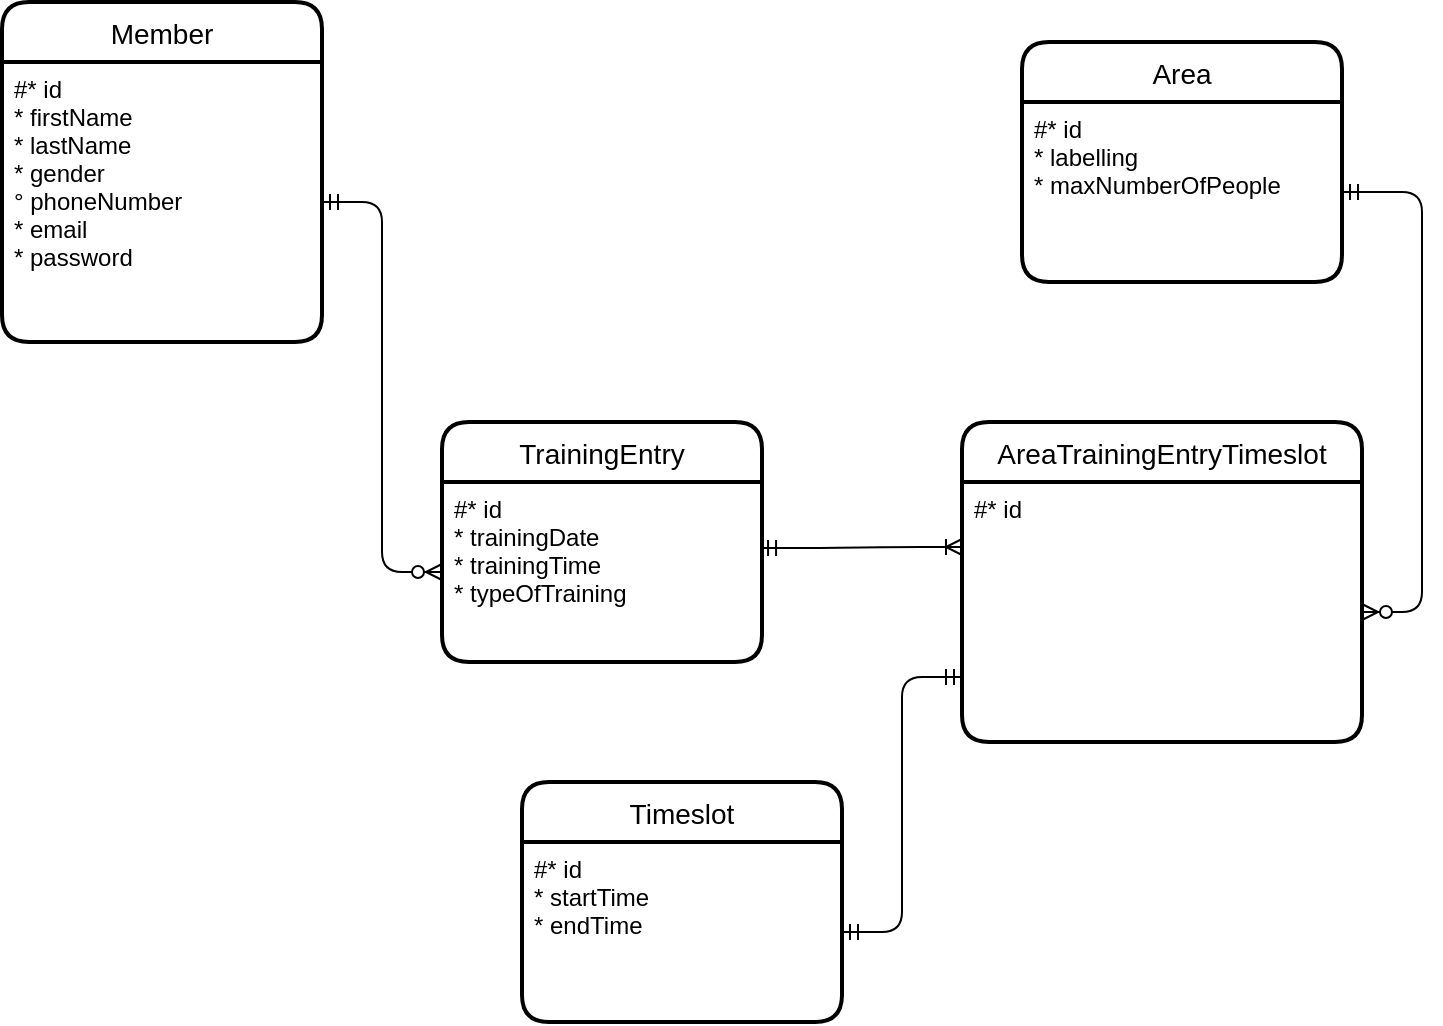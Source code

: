 <mxfile version="13.6.5" type="device"><diagram id="Ct94IKhpIbGtl7LsOaud" name="Page-1"><mxGraphModel dx="1102" dy="611" grid="1" gridSize="10" guides="1" tooltips="1" connect="1" arrows="1" fold="1" page="1" pageScale="1" pageWidth="827" pageHeight="1169" math="0" shadow="0"><root><mxCell id="0"/><mxCell id="1" parent="0"/><mxCell id="CFVs_ST45uH6O6L-D2lQ-20" value="" style="edgeStyle=entityRelationEdgeStyle;fontSize=12;html=1;endArrow=ERzeroToMany;startArrow=ERmandOne;entryX=0;entryY=0.5;entryDx=0;entryDy=0;exitX=1;exitY=0.5;exitDx=0;exitDy=0;exitPerimeter=0;" edge="1" parent="1" source="CFVs_ST45uH6O6L-D2lQ-8" target="CFVs_ST45uH6O6L-D2lQ-13"><mxGeometry width="100" height="100" relative="1" as="geometry"><mxPoint x="40" y="200" as="sourcePoint"/><mxPoint x="270" y="290" as="targetPoint"/></mxGeometry></mxCell><mxCell id="CFVs_ST45uH6O6L-D2lQ-16" value="AreaTrainingEntryTimeslot" style="swimlane;childLayout=stackLayout;horizontal=1;startSize=30;horizontalStack=0;rounded=1;fontSize=14;fontStyle=0;strokeWidth=2;resizeParent=0;resizeLast=1;shadow=0;dashed=0;align=center;" vertex="1" parent="1"><mxGeometry x="560" y="280" width="200" height="160" as="geometry"/></mxCell><mxCell id="CFVs_ST45uH6O6L-D2lQ-17" value="#* id" style="align=left;strokeColor=none;fillColor=none;spacingLeft=4;fontSize=12;verticalAlign=top;resizable=0;rotatable=0;part=1;" vertex="1" parent="CFVs_ST45uH6O6L-D2lQ-16"><mxGeometry y="30" width="200" height="130" as="geometry"/></mxCell><mxCell id="CFVs_ST45uH6O6L-D2lQ-24" value="" style="edgeStyle=entityRelationEdgeStyle;fontSize=12;html=1;endArrow=ERzeroToMany;startArrow=ERmandOne;exitX=1;exitY=0.5;exitDx=0;exitDy=0;" edge="1" parent="1" source="CFVs_ST45uH6O6L-D2lQ-10" target="CFVs_ST45uH6O6L-D2lQ-17"><mxGeometry width="100" height="100" relative="1" as="geometry"><mxPoint x="760" y="130" as="sourcePoint"/><mxPoint x="820" y="385" as="targetPoint"/></mxGeometry></mxCell><mxCell id="CFVs_ST45uH6O6L-D2lQ-25" value="" style="edgeStyle=entityRelationEdgeStyle;fontSize=12;html=1;endArrow=ERmandOne;startArrow=ERmandOne;entryX=0;entryY=0.75;entryDx=0;entryDy=0;" edge="1" parent="1" source="CFVs_ST45uH6O6L-D2lQ-15" target="CFVs_ST45uH6O6L-D2lQ-17"><mxGeometry width="100" height="100" relative="1" as="geometry"><mxPoint x="670" y="550" as="sourcePoint"/><mxPoint x="770" y="450" as="targetPoint"/></mxGeometry></mxCell><mxCell id="CFVs_ST45uH6O6L-D2lQ-27" value="" style="edgeStyle=entityRelationEdgeStyle;fontSize=12;html=1;endArrow=ERoneToMany;startArrow=ERmandOne;entryX=0;entryY=0.25;entryDx=0;entryDy=0;exitX=0.994;exitY=0.367;exitDx=0;exitDy=0;exitPerimeter=0;" edge="1" parent="1" source="CFVs_ST45uH6O6L-D2lQ-13" target="CFVs_ST45uH6O6L-D2lQ-17"><mxGeometry width="100" height="100" relative="1" as="geometry"><mxPoint x="430" y="420" as="sourcePoint"/><mxPoint x="530" y="320" as="targetPoint"/></mxGeometry></mxCell><mxCell id="CFVs_ST45uH6O6L-D2lQ-12" value="TrainingEntry" style="swimlane;childLayout=stackLayout;horizontal=1;startSize=30;horizontalStack=0;rounded=1;fontSize=14;fontStyle=0;strokeWidth=2;resizeParent=0;resizeLast=1;shadow=0;dashed=0;align=center;" vertex="1" parent="1"><mxGeometry x="300" y="280" width="160" height="120" as="geometry"/></mxCell><mxCell id="CFVs_ST45uH6O6L-D2lQ-13" value="#* id&#xA;* trainingDate&#xA;* trainingTime&#xA;* typeOfTraining&#xA;&#xA;&#xA;&#xA;&#xA;" style="align=left;strokeColor=none;fillColor=none;spacingLeft=4;fontSize=12;verticalAlign=top;resizable=0;rotatable=0;part=1;" vertex="1" parent="CFVs_ST45uH6O6L-D2lQ-12"><mxGeometry y="30" width="160" height="90" as="geometry"/></mxCell><mxCell id="CFVs_ST45uH6O6L-D2lQ-7" value="Member" style="swimlane;childLayout=stackLayout;horizontal=1;startSize=30;horizontalStack=0;rounded=1;fontSize=14;fontStyle=0;strokeWidth=2;resizeParent=0;resizeLast=1;shadow=0;dashed=0;align=center;" vertex="1" parent="1"><mxGeometry x="80" y="70" width="160" height="170" as="geometry"/></mxCell><mxCell id="CFVs_ST45uH6O6L-D2lQ-8" value="#* id&#xA;* firstName&#xA;* lastName&#xA;* gender&#xA;° phoneNumber&#xA;* email&#xA;* password&#xA;&#xA;" style="align=left;strokeColor=none;fillColor=none;spacingLeft=4;fontSize=12;verticalAlign=top;resizable=0;rotatable=0;part=1;" vertex="1" parent="CFVs_ST45uH6O6L-D2lQ-7"><mxGeometry y="30" width="160" height="140" as="geometry"/></mxCell><mxCell id="CFVs_ST45uH6O6L-D2lQ-9" value="Area" style="swimlane;childLayout=stackLayout;horizontal=1;startSize=30;horizontalStack=0;rounded=1;fontSize=14;fontStyle=0;strokeWidth=2;resizeParent=0;resizeLast=1;shadow=0;dashed=0;align=center;" vertex="1" parent="1"><mxGeometry x="590" y="90" width="160" height="120" as="geometry"/></mxCell><mxCell id="CFVs_ST45uH6O6L-D2lQ-10" value="#* id &#xA;* labelling&#xA;* maxNumberOfPeople&#xA;" style="align=left;strokeColor=none;fillColor=none;spacingLeft=4;fontSize=12;verticalAlign=top;resizable=0;rotatable=0;part=1;" vertex="1" parent="CFVs_ST45uH6O6L-D2lQ-9"><mxGeometry y="30" width="160" height="90" as="geometry"/></mxCell><mxCell id="CFVs_ST45uH6O6L-D2lQ-14" value="Timeslot" style="swimlane;childLayout=stackLayout;horizontal=1;startSize=30;horizontalStack=0;rounded=1;fontSize=14;fontStyle=0;strokeWidth=2;resizeParent=0;resizeLast=1;shadow=0;dashed=0;align=center;" vertex="1" parent="1"><mxGeometry x="340" y="460" width="160" height="120" as="geometry"/></mxCell><mxCell id="CFVs_ST45uH6O6L-D2lQ-15" value="#* id&#xA;* startTime&#xA;* endTime&#xA;" style="align=left;strokeColor=none;fillColor=none;spacingLeft=4;fontSize=12;verticalAlign=top;resizable=0;rotatable=0;part=1;" vertex="1" parent="CFVs_ST45uH6O6L-D2lQ-14"><mxGeometry y="30" width="160" height="90" as="geometry"/></mxCell></root></mxGraphModel></diagram></mxfile>